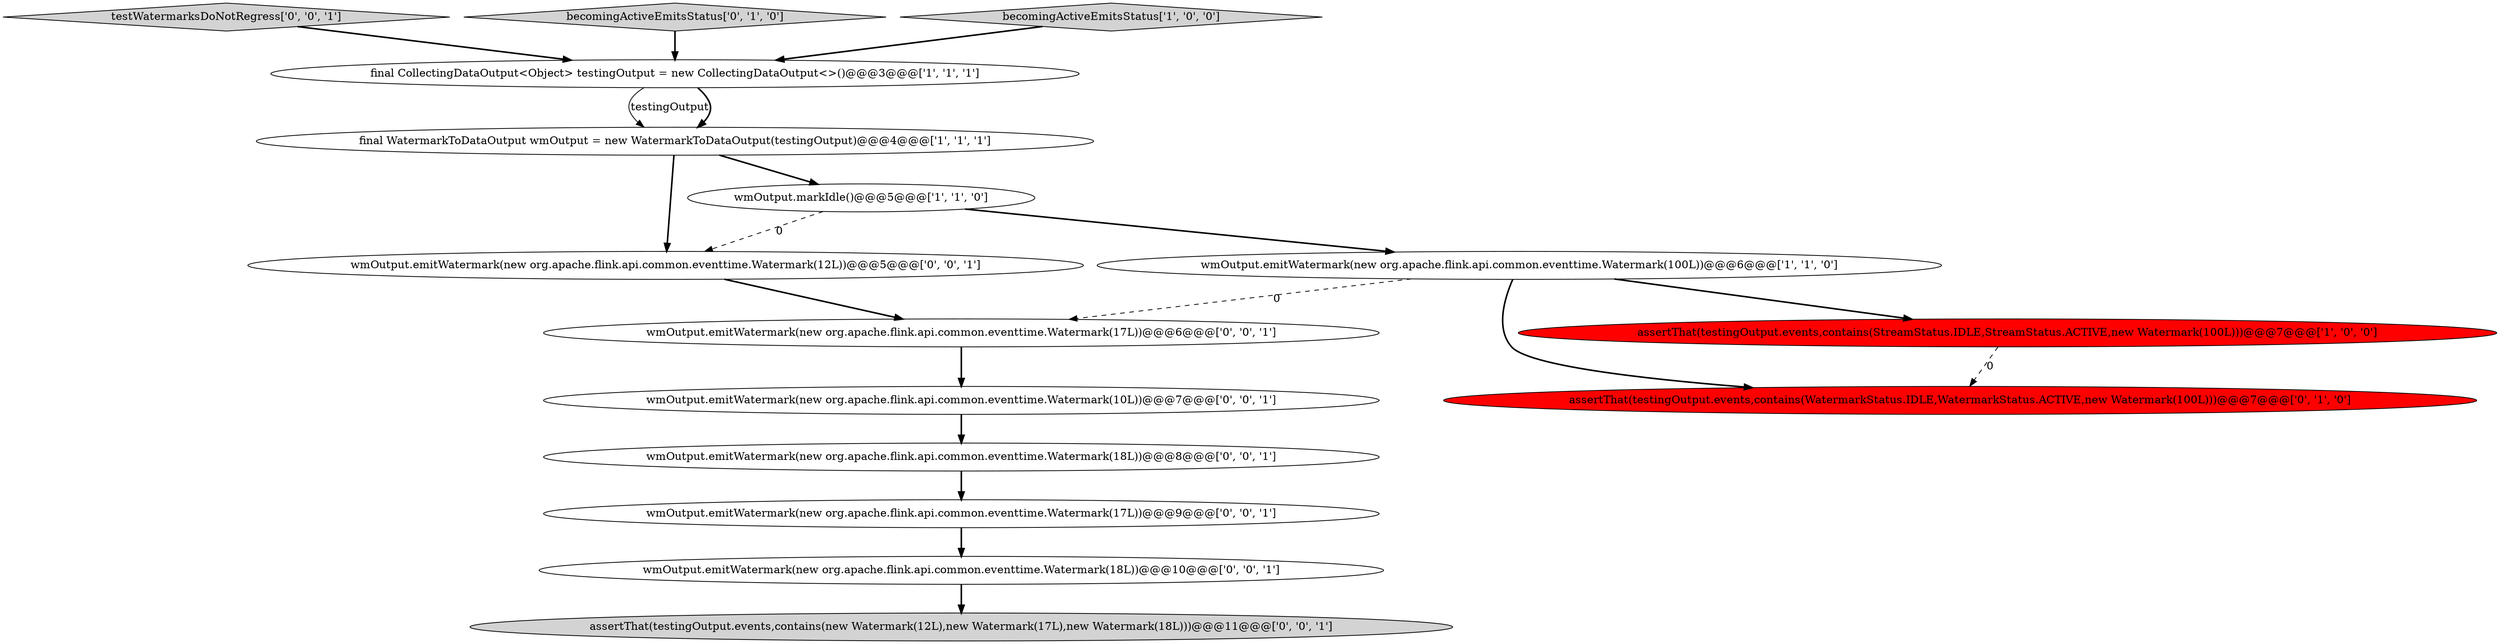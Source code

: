 digraph {
12 [style = filled, label = "wmOutput.emitWatermark(new org.apache.flink.api.common.eventtime.Watermark(17L))@@@9@@@['0', '0', '1']", fillcolor = white, shape = ellipse image = "AAA0AAABBB3BBB"];
5 [style = filled, label = "final CollectingDataOutput<Object> testingOutput = new CollectingDataOutput<>()@@@3@@@['1', '1', '1']", fillcolor = white, shape = ellipse image = "AAA0AAABBB1BBB"];
0 [style = filled, label = "final WatermarkToDataOutput wmOutput = new WatermarkToDataOutput(testingOutput)@@@4@@@['1', '1', '1']", fillcolor = white, shape = ellipse image = "AAA0AAABBB1BBB"];
10 [style = filled, label = "wmOutput.emitWatermark(new org.apache.flink.api.common.eventtime.Watermark(10L))@@@7@@@['0', '0', '1']", fillcolor = white, shape = ellipse image = "AAA0AAABBB3BBB"];
13 [style = filled, label = "wmOutput.emitWatermark(new org.apache.flink.api.common.eventtime.Watermark(17L))@@@6@@@['0', '0', '1']", fillcolor = white, shape = ellipse image = "AAA0AAABBB3BBB"];
8 [style = filled, label = "wmOutput.emitWatermark(new org.apache.flink.api.common.eventtime.Watermark(12L))@@@5@@@['0', '0', '1']", fillcolor = white, shape = ellipse image = "AAA0AAABBB3BBB"];
9 [style = filled, label = "testWatermarksDoNotRegress['0', '0', '1']", fillcolor = lightgray, shape = diamond image = "AAA0AAABBB3BBB"];
14 [style = filled, label = "wmOutput.emitWatermark(new org.apache.flink.api.common.eventtime.Watermark(18L))@@@8@@@['0', '0', '1']", fillcolor = white, shape = ellipse image = "AAA0AAABBB3BBB"];
3 [style = filled, label = "wmOutput.markIdle()@@@5@@@['1', '1', '0']", fillcolor = white, shape = ellipse image = "AAA0AAABBB1BBB"];
7 [style = filled, label = "assertThat(testingOutput.events,contains(WatermarkStatus.IDLE,WatermarkStatus.ACTIVE,new Watermark(100L)))@@@7@@@['0', '1', '0']", fillcolor = red, shape = ellipse image = "AAA1AAABBB2BBB"];
15 [style = filled, label = "assertThat(testingOutput.events,contains(new Watermark(12L),new Watermark(17L),new Watermark(18L)))@@@11@@@['0', '0', '1']", fillcolor = lightgray, shape = ellipse image = "AAA0AAABBB3BBB"];
11 [style = filled, label = "wmOutput.emitWatermark(new org.apache.flink.api.common.eventtime.Watermark(18L))@@@10@@@['0', '0', '1']", fillcolor = white, shape = ellipse image = "AAA0AAABBB3BBB"];
2 [style = filled, label = "wmOutput.emitWatermark(new org.apache.flink.api.common.eventtime.Watermark(100L))@@@6@@@['1', '1', '0']", fillcolor = white, shape = ellipse image = "AAA0AAABBB1BBB"];
6 [style = filled, label = "becomingActiveEmitsStatus['0', '1', '0']", fillcolor = lightgray, shape = diamond image = "AAA0AAABBB2BBB"];
4 [style = filled, label = "becomingActiveEmitsStatus['1', '0', '0']", fillcolor = lightgray, shape = diamond image = "AAA0AAABBB1BBB"];
1 [style = filled, label = "assertThat(testingOutput.events,contains(StreamStatus.IDLE,StreamStatus.ACTIVE,new Watermark(100L)))@@@7@@@['1', '0', '0']", fillcolor = red, shape = ellipse image = "AAA1AAABBB1BBB"];
9->5 [style = bold, label=""];
5->0 [style = solid, label="testingOutput"];
0->3 [style = bold, label=""];
13->10 [style = bold, label=""];
3->8 [style = dashed, label="0"];
6->5 [style = bold, label=""];
2->7 [style = bold, label=""];
1->7 [style = dashed, label="0"];
3->2 [style = bold, label=""];
5->0 [style = bold, label=""];
10->14 [style = bold, label=""];
4->5 [style = bold, label=""];
2->13 [style = dashed, label="0"];
2->1 [style = bold, label=""];
14->12 [style = bold, label=""];
11->15 [style = bold, label=""];
8->13 [style = bold, label=""];
0->8 [style = bold, label=""];
12->11 [style = bold, label=""];
}

